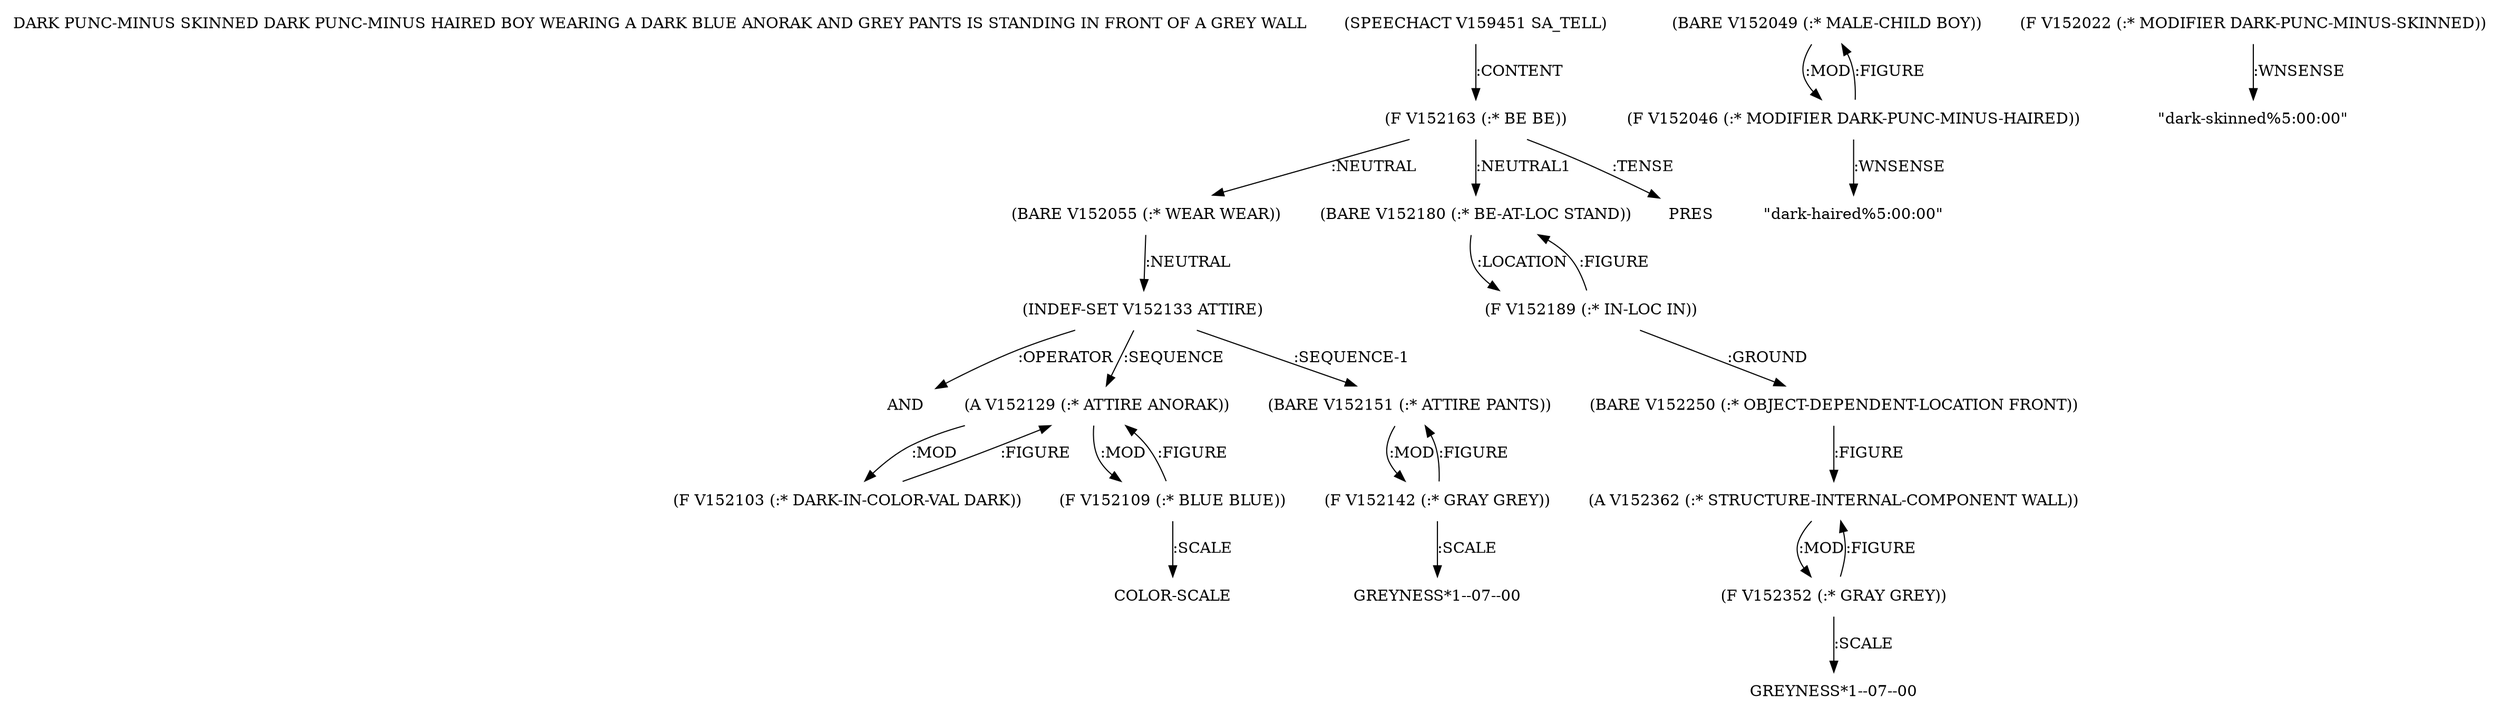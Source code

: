 digraph Terms {
  node [shape=none]
  "DARK PUNC-MINUS SKINNED DARK PUNC-MINUS HAIRED BOY WEARING A DARK BLUE ANORAK AND GREY PANTS IS STANDING IN FRONT OF A GREY WALL"
  "V159451" [label="(SPEECHACT V159451 SA_TELL)"]
  "V159451" -> "V152163" [label=":CONTENT"]
  "V152163" [label="(F V152163 (:* BE BE))"]
  "V152163" -> "V152055" [label=":NEUTRAL"]
  "V152163" -> "V152180" [label=":NEUTRAL1"]
  "V152163" -> "NT162068" [label=":TENSE"]
  "NT162068" [label="PRES"]
  "V152055" [label="(BARE V152055 (:* WEAR WEAR))"]
  "V152055" -> "V152133" [label=":NEUTRAL"]
  "V152133" [label="(INDEF-SET V152133 ATTIRE)"]
  "V152133" -> "NT162069" [label=":OPERATOR"]
  "NT162069" [label="AND"]
  "V152133" -> "V152129" [label=":SEQUENCE"]
  "V152133" -> "V152151" [label=":SEQUENCE-1"]
  "V152129" [label="(A V152129 (:* ATTIRE ANORAK))"]
  "V152129" -> "V152103" [label=":MOD"]
  "V152129" -> "V152109" [label=":MOD"]
  "V152103" [label="(F V152103 (:* DARK-IN-COLOR-VAL DARK))"]
  "V152103" -> "V152129" [label=":FIGURE"]
  "V152109" [label="(F V152109 (:* BLUE BLUE))"]
  "V152109" -> "V152129" [label=":FIGURE"]
  "V152109" -> "NT162070" [label=":SCALE"]
  "NT162070" [label="COLOR-SCALE"]
  "V152151" [label="(BARE V152151 (:* ATTIRE PANTS))"]
  "V152151" -> "V152142" [label=":MOD"]
  "V152142" [label="(F V152142 (:* GRAY GREY))"]
  "V152142" -> "V152151" [label=":FIGURE"]
  "V152142" -> "NT162071" [label=":SCALE"]
  "NT162071" [label="GREYNESS*1--07--00"]
  "V152180" [label="(BARE V152180 (:* BE-AT-LOC STAND))"]
  "V152180" -> "V152189" [label=":LOCATION"]
  "V152189" [label="(F V152189 (:* IN-LOC IN))"]
  "V152189" -> "V152250" [label=":GROUND"]
  "V152189" -> "V152180" [label=":FIGURE"]
  "V152250" [label="(BARE V152250 (:* OBJECT-DEPENDENT-LOCATION FRONT))"]
  "V152250" -> "V152362" [label=":FIGURE"]
  "V152362" [label="(A V152362 (:* STRUCTURE-INTERNAL-COMPONENT WALL))"]
  "V152362" -> "V152352" [label=":MOD"]
  "V152352" [label="(F V152352 (:* GRAY GREY))"]
  "V152352" -> "V152362" [label=":FIGURE"]
  "V152352" -> "NT162072" [label=":SCALE"]
  "NT162072" [label="GREYNESS*1--07--00"]
  "V152049" [label="(BARE V152049 (:* MALE-CHILD BOY))"]
  "V152049" -> "V152046" [label=":MOD"]
  "V152046" [label="(F V152046 (:* MODIFIER DARK-PUNC-MINUS-HAIRED))"]
  "V152046" -> "V152049" [label=":FIGURE"]
  "V152046" -> "NT162073" [label=":WNSENSE"]
  "NT162073" [label="\"dark-haired%5:00:00\""]
  "V152022" [label="(F V152022 (:* MODIFIER DARK-PUNC-MINUS-SKINNED))"]
  "V152022" -> "NT162074" [label=":WNSENSE"]
  "NT162074" [label="\"dark-skinned%5:00:00\""]
}

